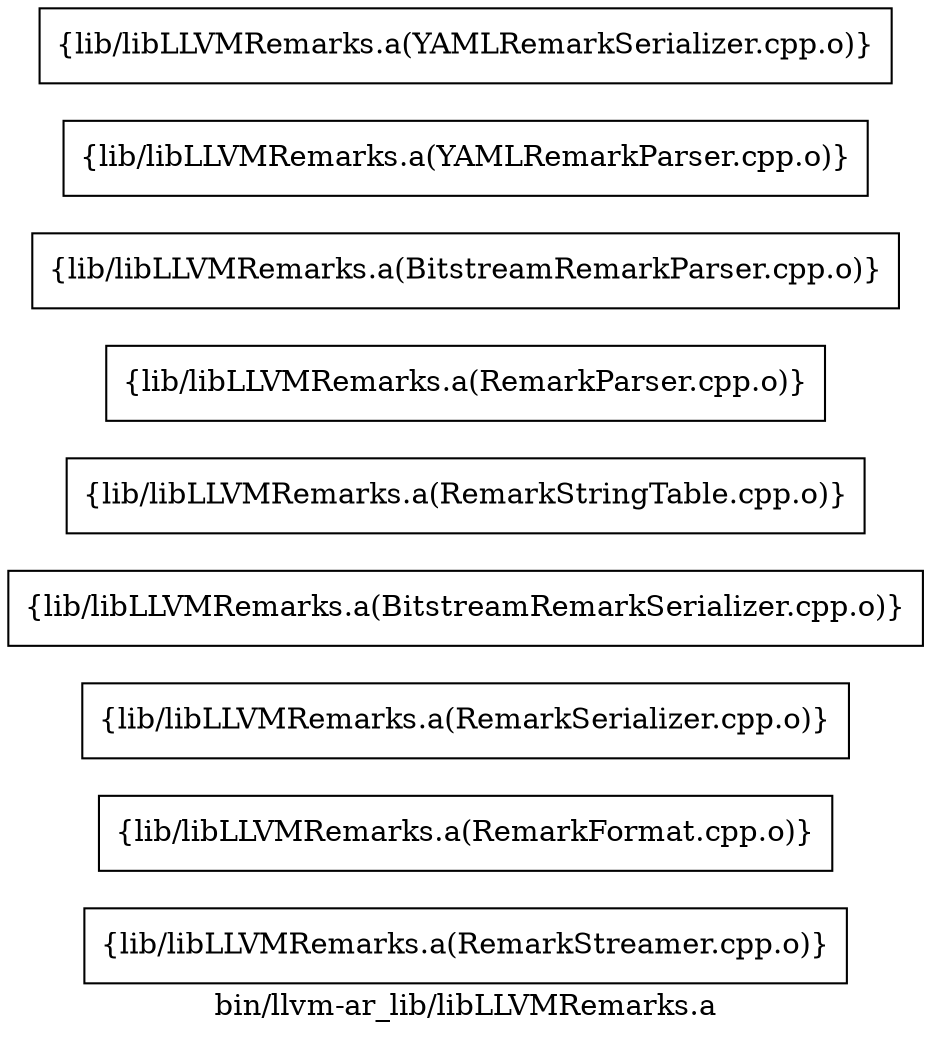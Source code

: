 digraph "bin/llvm-ar_lib/libLLVMRemarks.a" {
	label="bin/llvm-ar_lib/libLLVMRemarks.a";
	rankdir=LR;

	Node0x559ae42f53e8 [shape=record,shape=box,group=0,label="{lib/libLLVMRemarks.a(RemarkStreamer.cpp.o)}"];
	Node0x559ae42f6518 [shape=record,shape=box,group=0,label="{lib/libLLVMRemarks.a(RemarkFormat.cpp.o)}"];
	Node0x559ae42f5708 [shape=record,shape=box,group=0,label="{lib/libLLVMRemarks.a(RemarkSerializer.cpp.o)}"];
	Node0x559ae42f4c18 [shape=record,shape=box,group=0,label="{lib/libLLVMRemarks.a(BitstreamRemarkSerializer.cpp.o)}"];
	Node0x559ae42f4858 [shape=record,shape=box,group=0,label="{lib/libLLVMRemarks.a(RemarkStringTable.cpp.o)}"];
	Node0x559ae42f3ae8 [shape=record,shape=box,group=0,label="{lib/libLLVMRemarks.a(RemarkParser.cpp.o)}"];
	Node0x559ae42f7a08 [shape=record,shape=box,group=0,label="{lib/libLLVMRemarks.a(BitstreamRemarkParser.cpp.o)}"];
	Node0x559ae42f84a8 [shape=record,shape=box,group=0,label="{lib/libLLVMRemarks.a(YAMLRemarkParser.cpp.o)}"];
	Node0x559ae42f7dc8 [shape=record,shape=box,group=0,label="{lib/libLLVMRemarks.a(YAMLRemarkSerializer.cpp.o)}"];
}
